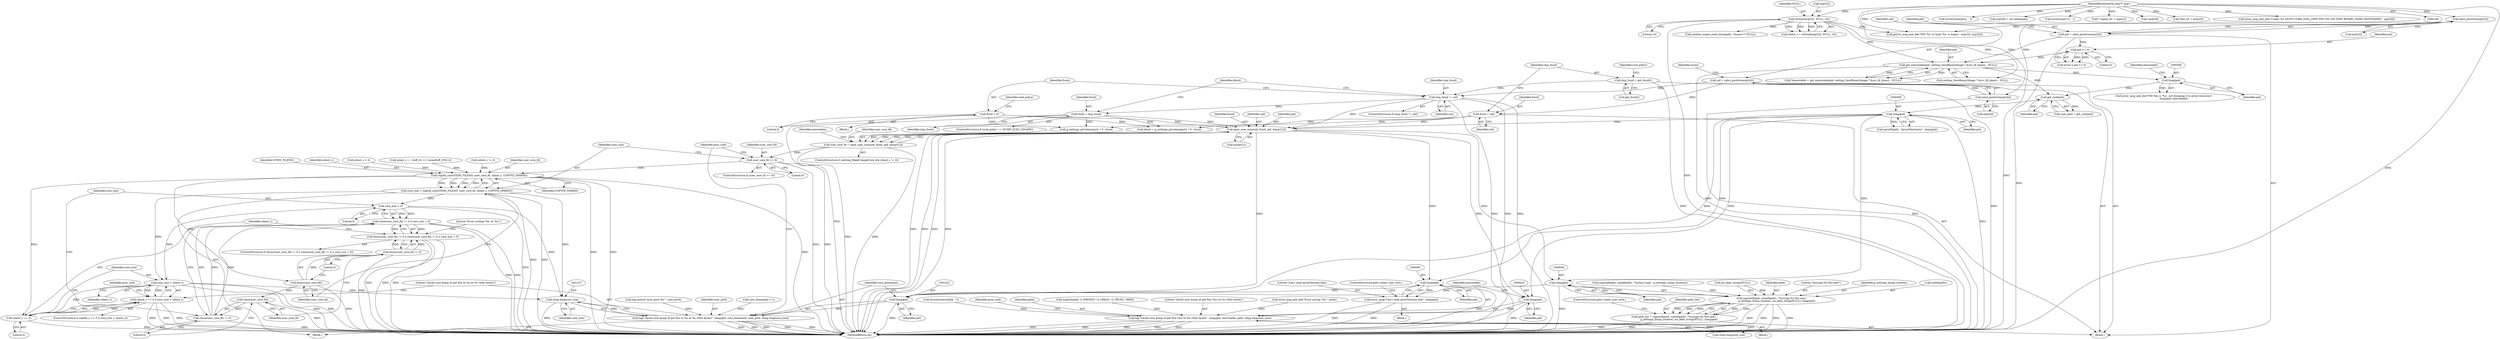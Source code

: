 digraph "0_abrt_8939398b82006ba1fec4ed491339fc075f43fc7c_1@API" {
"1000465" [label="(Call,open_user_core(uid, fsuid, pid, &argv[1]))"];
"1000428" [label="(Call,tmp_fsuid != uid)"];
"1000420" [label="(Call,tmp_fsuid = get_fsuid())"];
"1000315" [label="(Call,uid = xatoi_positive(argv[4]))"];
"1000317" [label="(Call,xatoi_positive(argv[4]))"];
"1000151" [label="(MethodParameterIn,char** argv)"];
"1000439" [label="(Call,fsuid = tmp_fsuid)"];
"1000432" [label="(Call,fsuid = 0)"];
"1000416" [label="(Call,fsuid = uid)"];
"1000407" [label="(Call,(long)pid)"];
"1000399" [label="(Call,get_cwd(pid))"];
"1000377" [label="(Call,get_executable(pid, setting_SaveBinaryImage ? &src_fd_binary : NULL))"];
"1000308" [label="(Call,pid = xatoi_positive(argv[3]))"];
"1000310" [label="(Call,xatoi_positive(argv[3]))"];
"1000324" [label="(Call,pid <= 0)"];
"1000277" [label="(Call,strtoull(argv[2], NULL, 10))"];
"1000393" [label="(Call,(long)pid)"];
"1000463" [label="(Call,user_core_fd = open_user_core(uid, fsuid, pid, &argv[1]))"];
"1001153" [label="(Call,user_core_fd >= 0)"];
"1001160" [label="(Call,copyfd_size(STDIN_FILENO, user_core_fd, ulimit_c, COPYFD_SPARSE))"];
"1001158" [label="(Call,core_size = copyfd_size(STDIN_FILENO, user_core_fd, ulimit_c, COPYFD_SPARSE))"];
"1001176" [label="(Call,core_size < 0)"];
"1001171" [label="(Call,close(user_core_fd) != 0 || core_size < 0)"];
"1001166" [label="(Call,fsync(user_core_fd) != 0 || close(user_core_fd) != 0 || core_size < 0)"];
"1001202" [label="(Call,core_size > ulimit_c)"];
"1001198" [label="(Call,ulimit_c == 0 || core_size > ulimit_c)"];
"1001226" [label="(Call,(long long)core_size)"];
"1001219" [label="(Call,log(\"Saved core dump of pid %lu to %s at %s (%llu bytes)\", (long)pid, core_basename, user_pwd, (long long)core_size))"];
"1001168" [label="(Call,fsync(user_core_fd))"];
"1001167" [label="(Call,fsync(user_core_fd) != 0)"];
"1001173" [label="(Call,close(user_core_fd))"];
"1001172" [label="(Call,close(user_core_fd) != 0)"];
"1001199" [label="(Call,ulimit_c == 0)"];
"1000480" [label="(Call,(long)pid)"];
"1000478" [label="(Call,error_msg(\"Can't read /proc/%lu/exe link\", (long)pid))"];
"1001221" [label="(Call,(long)pid)"];
"1000618" [label="(Call,(long)pid)"];
"1000616" [label="(Call,log(\"Saved core dump of pid %lu (%s) to %s (%llu bytes)\", (long)pid, executable, path, (long long)core_size))"];
"1000645" [label="(Call,(long)pid)"];
"1000637" [label="(Call,snprintf(path, sizeof(path), \"%s/ccpp-%s-%lu.new\",\n            g_settings_dump_location, iso_date_string(NULL), (long)pid))"];
"1000635" [label="(Call,path_len = snprintf(path, sizeof(path), \"%s/ccpp-%s-%lu.new\",\n            g_settings_dump_location, iso_date_string(NULL), (long)pid))"];
"1000316" [label="(Identifier,uid)"];
"1001160" [label="(Call,copyfd_size(STDIN_FILENO, user_core_fd, ulimit_c, COPYFD_SPARSE))"];
"1001175" [label="(Literal,0)"];
"1000639" [label="(Call,sizeof(path))"];
"1000480" [label="(Call,(long)pid)"];
"1000469" [label="(Call,&argv[1])"];
"1001200" [label="(Identifier,ulimit_c)"];
"1000645" [label="(Call,(long)pid)"];
"1000467" [label="(Identifier,fsuid)"];
"1000308" [label="(Call,pid = xatoi_positive(argv[3]))"];
"1000375" [label="(Call,*executable = get_executable(pid, setting_SaveBinaryImage ? &src_fd_binary : NULL))"];
"1001169" [label="(Identifier,user_core_fd)"];
"1000400" [label="(Identifier,pid)"];
"1000326" [label="(Literal,0)"];
"1000288" [label="(Call,ulimit_c = ~((off_t)1 << (sizeof(off_t)*8-1)))"];
"1001225" [label="(Identifier,user_pwd)"];
"1000395" [label="(Identifier,pid)"];
"1000460" [label="(Call,ulimit_c != 0)"];
"1000453" [label="(Call,g_settings_privatereports ? 0 : fsuid)"];
"1000318" [label="(Call,argv[4])"];
"1000203" [label="(Call,strchrnul(argv[i], ' '))"];
"1000422" [label="(Call,get_fsuid())"];
"1000431" [label="(Block,)"];
"1000281" [label="(Identifier,NULL)"];
"1001204" [label="(Identifier,ulimit_c)"];
"1001201" [label="(Literal,0)"];
"1000628" [label="(Identifier,proc_cwd)"];
"1000277" [label="(Call,strtoull(argv[2], NULL, 10))"];
"1000378" [label="(Identifier,pid)"];
"1000361" [label="(Call,argv[8] = uts.nodename)"];
"1000623" [label="(Call,(long long)core_size)"];
"1001170" [label="(Literal,0)"];
"1000184" [label="(Call,strchr(argv[1], ' '))"];
"1000396" [label="(Identifier,executable)"];
"1000345" [label="(Call,core_basename = s)"];
"1000420" [label="(Call,tmp_fsuid = get_fsuid())"];
"1001224" [label="(Identifier,core_basename)"];
"1001202" [label="(Call,core_size > ulimit_c)"];
"1000621" [label="(Identifier,executable)"];
"1000618" [label="(Call,(long)pid)"];
"1001164" [label="(Identifier,COPYFD_SPARSE)"];
"1001162" [label="(Identifier,user_core_fd)"];
"1000540" [label="(Call,snprintf(path, sizeof(path), \"%s/last-ccpp\", g_settings_dump_location))"];
"1000278" [label="(Call,argv[2])"];
"1000457" [label="(ControlStructure,if (setting_MakeCompatCore && ulimit_c != 0))"];
"1000429" [label="(Identifier,tmp_fsuid)"];
"1001171" [label="(Call,close(user_core_fd) != 0 || core_size < 0)"];
"1000151" [label="(MethodParameterIn,char** argv)"];
"1001165" [label="(ControlStructure,if (fsync(user_core_fd) != 0 || close(user_core_fd) != 0 || core_size < 0))"];
"1000636" [label="(Identifier,path_len)"];
"1001161" [label="(Identifier,STDIN_FILENO)"];
"1000635" [label="(Call,path_len = snprintf(path, sizeof(path), \"%s/ccpp-%s-%lu.new\",\n            g_settings_dump_location, iso_date_string(NULL), (long)pid))"];
"1001159" [label="(Identifier,core_size)"];
"1000322" [label="(Call,errno || pid <= 0)"];
"1000317" [label="(Call,xatoi_positive(argv[4]))"];
"1000310" [label="(Call,xatoi_positive(argv[3]))"];
"1000315" [label="(Call,uid = xatoi_positive(argv[4]))"];
"1000421" [label="(Identifier,tmp_fsuid)"];
"1000324" [label="(Call,pid <= 0)"];
"1000451" [label="(Call,dduid = g_settings_privatereports ? 0 : fsuid)"];
"1000478" [label="(Call,error_msg(\"Can't read /proc/%lu/exe link\", (long)pid))"];
"1000466" [label="(Identifier,uid)"];
"1000452" [label="(Identifier,dduid)"];
"1000425" [label="(Identifier,suid_policy)"];
"1000264" [label="(Call,* signal_str = argv[1])"];
"1000393" [label="(Call,(long)pid)"];
"1000464" [label="(Identifier,user_core_fd)"];
"1001163" [label="(Identifier,ulimit_c)"];
"1001177" [label="(Identifier,core_size)"];
"1001223" [label="(Identifier,pid)"];
"1000309" [label="(Identifier,pid)"];
"1000323" [label="(Identifier,errno)"];
"1000407" [label="(Call,(long)pid)"];
"1001220" [label="(Literal,\"Saved core dump of pid %lu to %s at %s (%llu bytes)\")"];
"1000647" [label="(Identifier,pid)"];
"1000649" [label="(ControlStructure,goto create_user_core;)"];
"1000353" [label="(Call,!argv[8])"];
"1000284" [label="(Call,ulimit_c < 0)"];
"1000416" [label="(Call,fsuid = uid)"];
"1000409" [label="(Identifier,pid)"];
"1001166" [label="(Call,fsync(user_core_fd) != 0 || close(user_core_fd) != 0 || core_size < 0)"];
"1001167" [label="(Call,fsync(user_core_fd) != 0)"];
"1001176" [label="(Call,core_size < 0)"];
"1000643" [label="(Call,iso_date_string(NULL))"];
"1000152" [label="(Block,)"];
"1001168" [label="(Call,fsync(user_core_fd))"];
"1000475" [label="(Identifier,executable)"];
"1000620" [label="(Identifier,pid)"];
"1001172" [label="(Call,close(user_core_fd) != 0)"];
"1000397" [label="(Call,user_pwd = get_cwd(pid))"];
"1001228" [label="(Identifier,core_size)"];
"1001208" [label="(Identifier,proc_cwd)"];
"1000637" [label="(Call,snprintf(path, sizeof(path), \"%s/ccpp-%s-%lu.new\",\n            g_settings_dump_location, iso_date_string(NULL), (long)pid))"];
"1000463" [label="(Call,user_core_fd = open_user_core(uid, fsuid, pid, &argv[1]))"];
"1000302" [label="(Call,*pid_str = argv[3])"];
"1001197" [label="(ControlStructure,if (ulimit_c == 0 || core_size > ulimit_c))"];
"1000568" [label="(Block,)"];
"1000616" [label="(Call,log(\"Saved core dump of pid %lu (%s) to %s (%llu bytes)\", (long)pid, executable, path, (long long)core_size))"];
"1000439" [label="(Call,fsuid = tmp_fsuid)"];
"1000311" [label="(Call,argv[3])"];
"1001203" [label="(Identifier,core_size)"];
"1000638" [label="(Identifier,path)"];
"1000437" [label="(Identifier,suid_policy)"];
"1000465" [label="(Call,open_user_core(uid, fsuid, pid, &argv[1]))"];
"1000433" [label="(Identifier,fsuid)"];
"1001226" [label="(Call,(long long)core_size)"];
"1000401" [label="(Call,log_notice(\"user_pwd:'%s'\", user_pwd))"];
"1000483" [label="(ControlStructure,goto create_user_core;)"];
"1000377" [label="(Call,get_executable(pid, setting_SaveBinaryImage ? &src_fd_binary : NULL))"];
"1000391" [label="(Call,error_msg_and_die(\"PID %lu is '%s', not dumping it to avoid recursion\",\n                        (long)pid, executable))"];
"1000325" [label="(Identifier,pid)"];
"1000428" [label="(Call,tmp_fsuid != uid)"];
"1000275" [label="(Call,ulimit_c = strtoull(argv[2], NULL, 10))"];
"1001158" [label="(Call,core_size = copyfd_size(STDIN_FILENO, user_core_fd, ulimit_c, COPYFD_SPARSE))"];
"1000641" [label="(Literal,\"%s/ccpp-%s-%lu.new\")"];
"1000282" [label="(Literal,10)"];
"1000622" [label="(Identifier,path)"];
"1000586" [label="(Call,xopen3(path, O_WRONLY | O_CREAT | O_TRUNC, 0600))"];
"1000178" [label="(Call,error_msg_and_die(\"Usage: %s SIGNO CORE_SIZE_LIMIT PID UID GID TIME BINARY_NAME [HOSTNAME]\", argv[0]))"];
"1001221" [label="(Call,(long)pid)"];
"1000479" [label="(Literal,\"Can't read /proc/%lu/exe link\")"];
"1000404" [label="(Call,sprintf(path, \"/proc/%lu/status\", (long)pid))"];
"1001154" [label="(Identifier,user_core_fd)"];
"1000440" [label="(Identifier,fsuid)"];
"1001178" [label="(Literal,0)"];
"1000477" [label="(Block,)"];
"1001198" [label="(Call,ulimit_c == 0 || core_size > ulimit_c)"];
"1000482" [label="(Identifier,pid)"];
"1000328" [label="(Call,perror_msg_and_die(\"PID '%s' or limit '%s' is bogus\", argv[3], argv[2]))"];
"1001231" [label="(Identifier,proc_cwd)"];
"1000379" [label="(Call,setting_SaveBinaryImage ? &src_fd_binary : NULL)"];
"1000468" [label="(Identifier,pid)"];
"1000617" [label="(Literal,\"Saved core dump of pid %lu (%s) to %s (%llu bytes)\")"];
"1000399" [label="(Call,get_cwd(pid))"];
"1000434" [label="(Literal,0)"];
"1000441" [label="(Identifier,tmp_fsuid)"];
"1001174" [label="(Identifier,user_core_fd)"];
"1000427" [label="(ControlStructure,if (tmp_fsuid != uid))"];
"1000613" [label="(Call,error_msg_and_die(\"Error saving '%s'\", path))"];
"1000430" [label="(Identifier,uid)"];
"1001152" [label="(ControlStructure,if (user_core_fd >= 0))"];
"1000555" [label="(Call,strrchr(executable, '/'))"];
"1001181" [label="(Literal,\"Error writing '%s' at '%s'\")"];
"1000435" [label="(ControlStructure,if (suid_policy == DUMP_SUID_UNSAFE))"];
"1001156" [label="(Block,)"];
"1000432" [label="(Call,fsuid = 0)"];
"1001219" [label="(Call,log(\"Saved core dump of pid %lu to %s at %s (%llu bytes)\", (long)pid, core_basename, user_pwd, (long long)core_size))"];
"1000417" [label="(Identifier,fsuid)"];
"1001153" [label="(Call,user_core_fd >= 0)"];
"1000642" [label="(Identifier,g_settings_dump_location)"];
"1001199" [label="(Call,ulimit_c == 0)"];
"1001237" [label="(MethodReturn,int)"];
"1000418" [label="(Identifier,uid)"];
"1000412" [label="(Call,xmalloc_xopen_read_close(path, /*maxsz:*/ NULL))"];
"1001173" [label="(Call,close(user_core_fd))"];
"1001155" [label="(Literal,0)"];
"1000465" -> "1000463"  [label="AST: "];
"1000465" -> "1000469"  [label="CFG: "];
"1000466" -> "1000465"  [label="AST: "];
"1000467" -> "1000465"  [label="AST: "];
"1000468" -> "1000465"  [label="AST: "];
"1000469" -> "1000465"  [label="AST: "];
"1000463" -> "1000465"  [label="CFG: "];
"1000465" -> "1001237"  [label="DDG: "];
"1000465" -> "1001237"  [label="DDG: "];
"1000465" -> "1001237"  [label="DDG: "];
"1000465" -> "1001237"  [label="DDG: "];
"1000465" -> "1000463"  [label="DDG: "];
"1000465" -> "1000463"  [label="DDG: "];
"1000465" -> "1000463"  [label="DDG: "];
"1000465" -> "1000463"  [label="DDG: "];
"1000428" -> "1000465"  [label="DDG: "];
"1000439" -> "1000465"  [label="DDG: "];
"1000432" -> "1000465"  [label="DDG: "];
"1000416" -> "1000465"  [label="DDG: "];
"1000407" -> "1000465"  [label="DDG: "];
"1000465" -> "1000480"  [label="DDG: "];
"1000465" -> "1000618"  [label="DDG: "];
"1000465" -> "1000645"  [label="DDG: "];
"1000465" -> "1001221"  [label="DDG: "];
"1000428" -> "1000427"  [label="AST: "];
"1000428" -> "1000430"  [label="CFG: "];
"1000429" -> "1000428"  [label="AST: "];
"1000430" -> "1000428"  [label="AST: "];
"1000433" -> "1000428"  [label="CFG: "];
"1000452" -> "1000428"  [label="CFG: "];
"1000428" -> "1001237"  [label="DDG: "];
"1000428" -> "1001237"  [label="DDG: "];
"1000428" -> "1001237"  [label="DDG: "];
"1000420" -> "1000428"  [label="DDG: "];
"1000315" -> "1000428"  [label="DDG: "];
"1000428" -> "1000439"  [label="DDG: "];
"1000420" -> "1000152"  [label="AST: "];
"1000420" -> "1000422"  [label="CFG: "];
"1000421" -> "1000420"  [label="AST: "];
"1000422" -> "1000420"  [label="AST: "];
"1000425" -> "1000420"  [label="CFG: "];
"1000420" -> "1001237"  [label="DDG: "];
"1000315" -> "1000152"  [label="AST: "];
"1000315" -> "1000317"  [label="CFG: "];
"1000316" -> "1000315"  [label="AST: "];
"1000317" -> "1000315"  [label="AST: "];
"1000323" -> "1000315"  [label="CFG: "];
"1000315" -> "1001237"  [label="DDG: "];
"1000317" -> "1000315"  [label="DDG: "];
"1000315" -> "1000416"  [label="DDG: "];
"1000317" -> "1000318"  [label="CFG: "];
"1000318" -> "1000317"  [label="AST: "];
"1000317" -> "1001237"  [label="DDG: "];
"1000151" -> "1000317"  [label="DDG: "];
"1000151" -> "1000149"  [label="AST: "];
"1000151" -> "1001237"  [label="DDG: "];
"1000151" -> "1000178"  [label="DDG: "];
"1000151" -> "1000184"  [label="DDG: "];
"1000151" -> "1000203"  [label="DDG: "];
"1000151" -> "1000264"  [label="DDG: "];
"1000151" -> "1000277"  [label="DDG: "];
"1000151" -> "1000302"  [label="DDG: "];
"1000151" -> "1000310"  [label="DDG: "];
"1000151" -> "1000328"  [label="DDG: "];
"1000151" -> "1000353"  [label="DDG: "];
"1000151" -> "1000361"  [label="DDG: "];
"1000439" -> "1000435"  [label="AST: "];
"1000439" -> "1000441"  [label="CFG: "];
"1000440" -> "1000439"  [label="AST: "];
"1000441" -> "1000439"  [label="AST: "];
"1000452" -> "1000439"  [label="CFG: "];
"1000439" -> "1001237"  [label="DDG: "];
"1000439" -> "1000451"  [label="DDG: "];
"1000439" -> "1000453"  [label="DDG: "];
"1000432" -> "1000431"  [label="AST: "];
"1000432" -> "1000434"  [label="CFG: "];
"1000433" -> "1000432"  [label="AST: "];
"1000434" -> "1000432"  [label="AST: "];
"1000437" -> "1000432"  [label="CFG: "];
"1000432" -> "1000451"  [label="DDG: "];
"1000432" -> "1000453"  [label="DDG: "];
"1000416" -> "1000152"  [label="AST: "];
"1000416" -> "1000418"  [label="CFG: "];
"1000417" -> "1000416"  [label="AST: "];
"1000418" -> "1000416"  [label="AST: "];
"1000421" -> "1000416"  [label="CFG: "];
"1000416" -> "1000451"  [label="DDG: "];
"1000416" -> "1000453"  [label="DDG: "];
"1000407" -> "1000404"  [label="AST: "];
"1000407" -> "1000409"  [label="CFG: "];
"1000408" -> "1000407"  [label="AST: "];
"1000409" -> "1000407"  [label="AST: "];
"1000404" -> "1000407"  [label="CFG: "];
"1000407" -> "1001237"  [label="DDG: "];
"1000407" -> "1000404"  [label="DDG: "];
"1000399" -> "1000407"  [label="DDG: "];
"1000407" -> "1000480"  [label="DDG: "];
"1000407" -> "1000618"  [label="DDG: "];
"1000407" -> "1000645"  [label="DDG: "];
"1000407" -> "1001221"  [label="DDG: "];
"1000399" -> "1000397"  [label="AST: "];
"1000399" -> "1000400"  [label="CFG: "];
"1000400" -> "1000399"  [label="AST: "];
"1000397" -> "1000399"  [label="CFG: "];
"1000399" -> "1000397"  [label="DDG: "];
"1000377" -> "1000399"  [label="DDG: "];
"1000393" -> "1000399"  [label="DDG: "];
"1000377" -> "1000375"  [label="AST: "];
"1000377" -> "1000379"  [label="CFG: "];
"1000378" -> "1000377"  [label="AST: "];
"1000379" -> "1000377"  [label="AST: "];
"1000375" -> "1000377"  [label="CFG: "];
"1000377" -> "1001237"  [label="DDG: "];
"1000377" -> "1000375"  [label="DDG: "];
"1000377" -> "1000375"  [label="DDG: "];
"1000308" -> "1000377"  [label="DDG: "];
"1000324" -> "1000377"  [label="DDG: "];
"1000277" -> "1000377"  [label="DDG: "];
"1000377" -> "1000393"  [label="DDG: "];
"1000308" -> "1000152"  [label="AST: "];
"1000308" -> "1000310"  [label="CFG: "];
"1000309" -> "1000308"  [label="AST: "];
"1000310" -> "1000308"  [label="AST: "];
"1000316" -> "1000308"  [label="CFG: "];
"1000308" -> "1001237"  [label="DDG: "];
"1000310" -> "1000308"  [label="DDG: "];
"1000308" -> "1000324"  [label="DDG: "];
"1000310" -> "1000311"  [label="CFG: "];
"1000311" -> "1000310"  [label="AST: "];
"1000310" -> "1001237"  [label="DDG: "];
"1000310" -> "1000328"  [label="DDG: "];
"1000324" -> "1000322"  [label="AST: "];
"1000324" -> "1000326"  [label="CFG: "];
"1000325" -> "1000324"  [label="AST: "];
"1000326" -> "1000324"  [label="AST: "];
"1000322" -> "1000324"  [label="CFG: "];
"1000324" -> "1000322"  [label="DDG: "];
"1000324" -> "1000322"  [label="DDG: "];
"1000277" -> "1000275"  [label="AST: "];
"1000277" -> "1000282"  [label="CFG: "];
"1000278" -> "1000277"  [label="AST: "];
"1000281" -> "1000277"  [label="AST: "];
"1000282" -> "1000277"  [label="AST: "];
"1000275" -> "1000277"  [label="CFG: "];
"1000277" -> "1001237"  [label="DDG: "];
"1000277" -> "1000275"  [label="DDG: "];
"1000277" -> "1000275"  [label="DDG: "];
"1000277" -> "1000275"  [label="DDG: "];
"1000277" -> "1000328"  [label="DDG: "];
"1000277" -> "1000379"  [label="DDG: "];
"1000277" -> "1000412"  [label="DDG: "];
"1000393" -> "1000391"  [label="AST: "];
"1000393" -> "1000395"  [label="CFG: "];
"1000394" -> "1000393"  [label="AST: "];
"1000395" -> "1000393"  [label="AST: "];
"1000396" -> "1000393"  [label="CFG: "];
"1000393" -> "1000391"  [label="DDG: "];
"1000463" -> "1000457"  [label="AST: "];
"1000464" -> "1000463"  [label="AST: "];
"1000475" -> "1000463"  [label="CFG: "];
"1000463" -> "1001237"  [label="DDG: "];
"1000463" -> "1001237"  [label="DDG: "];
"1000463" -> "1001153"  [label="DDG: "];
"1001153" -> "1001152"  [label="AST: "];
"1001153" -> "1001155"  [label="CFG: "];
"1001154" -> "1001153"  [label="AST: "];
"1001155" -> "1001153"  [label="AST: "];
"1001159" -> "1001153"  [label="CFG: "];
"1001231" -> "1001153"  [label="CFG: "];
"1001153" -> "1001237"  [label="DDG: "];
"1001153" -> "1001237"  [label="DDG: "];
"1001153" -> "1001160"  [label="DDG: "];
"1001160" -> "1001158"  [label="AST: "];
"1001160" -> "1001164"  [label="CFG: "];
"1001161" -> "1001160"  [label="AST: "];
"1001162" -> "1001160"  [label="AST: "];
"1001163" -> "1001160"  [label="AST: "];
"1001164" -> "1001160"  [label="AST: "];
"1001158" -> "1001160"  [label="CFG: "];
"1001160" -> "1001237"  [label="DDG: "];
"1001160" -> "1001237"  [label="DDG: "];
"1001160" -> "1001237"  [label="DDG: "];
"1001160" -> "1001158"  [label="DDG: "];
"1001160" -> "1001158"  [label="DDG: "];
"1001160" -> "1001158"  [label="DDG: "];
"1001160" -> "1001158"  [label="DDG: "];
"1000460" -> "1001160"  [label="DDG: "];
"1000284" -> "1001160"  [label="DDG: "];
"1000288" -> "1001160"  [label="DDG: "];
"1001160" -> "1001168"  [label="DDG: "];
"1001160" -> "1001199"  [label="DDG: "];
"1001158" -> "1001156"  [label="AST: "];
"1001159" -> "1001158"  [label="AST: "];
"1001169" -> "1001158"  [label="CFG: "];
"1001158" -> "1001237"  [label="DDG: "];
"1001158" -> "1001237"  [label="DDG: "];
"1001158" -> "1001176"  [label="DDG: "];
"1001158" -> "1001202"  [label="DDG: "];
"1001158" -> "1001226"  [label="DDG: "];
"1001176" -> "1001171"  [label="AST: "];
"1001176" -> "1001178"  [label="CFG: "];
"1001177" -> "1001176"  [label="AST: "];
"1001178" -> "1001176"  [label="AST: "];
"1001171" -> "1001176"  [label="CFG: "];
"1001176" -> "1001237"  [label="DDG: "];
"1001176" -> "1001171"  [label="DDG: "];
"1001176" -> "1001171"  [label="DDG: "];
"1001176" -> "1001202"  [label="DDG: "];
"1001176" -> "1001226"  [label="DDG: "];
"1001171" -> "1001166"  [label="AST: "];
"1001171" -> "1001172"  [label="CFG: "];
"1001172" -> "1001171"  [label="AST: "];
"1001166" -> "1001171"  [label="CFG: "];
"1001171" -> "1001237"  [label="DDG: "];
"1001171" -> "1001237"  [label="DDG: "];
"1001171" -> "1001166"  [label="DDG: "];
"1001171" -> "1001166"  [label="DDG: "];
"1001172" -> "1001171"  [label="DDG: "];
"1001172" -> "1001171"  [label="DDG: "];
"1001166" -> "1001165"  [label="AST: "];
"1001166" -> "1001167"  [label="CFG: "];
"1001167" -> "1001166"  [label="AST: "];
"1001181" -> "1001166"  [label="CFG: "];
"1001200" -> "1001166"  [label="CFG: "];
"1001166" -> "1001237"  [label="DDG: "];
"1001166" -> "1001237"  [label="DDG: "];
"1001166" -> "1001237"  [label="DDG: "];
"1001167" -> "1001166"  [label="DDG: "];
"1001167" -> "1001166"  [label="DDG: "];
"1001202" -> "1001198"  [label="AST: "];
"1001202" -> "1001204"  [label="CFG: "];
"1001203" -> "1001202"  [label="AST: "];
"1001204" -> "1001202"  [label="AST: "];
"1001198" -> "1001202"  [label="CFG: "];
"1001202" -> "1001237"  [label="DDG: "];
"1001202" -> "1001237"  [label="DDG: "];
"1001202" -> "1001198"  [label="DDG: "];
"1001202" -> "1001198"  [label="DDG: "];
"1001199" -> "1001202"  [label="DDG: "];
"1001202" -> "1001226"  [label="DDG: "];
"1001198" -> "1001197"  [label="AST: "];
"1001198" -> "1001199"  [label="CFG: "];
"1001199" -> "1001198"  [label="AST: "];
"1001208" -> "1001198"  [label="CFG: "];
"1001220" -> "1001198"  [label="CFG: "];
"1001198" -> "1001237"  [label="DDG: "];
"1001198" -> "1001237"  [label="DDG: "];
"1001198" -> "1001237"  [label="DDG: "];
"1001199" -> "1001198"  [label="DDG: "];
"1001199" -> "1001198"  [label="DDG: "];
"1001226" -> "1001219"  [label="AST: "];
"1001226" -> "1001228"  [label="CFG: "];
"1001227" -> "1001226"  [label="AST: "];
"1001228" -> "1001226"  [label="AST: "];
"1001219" -> "1001226"  [label="CFG: "];
"1001226" -> "1001237"  [label="DDG: "];
"1001226" -> "1001219"  [label="DDG: "];
"1001219" -> "1001156"  [label="AST: "];
"1001220" -> "1001219"  [label="AST: "];
"1001221" -> "1001219"  [label="AST: "];
"1001224" -> "1001219"  [label="AST: "];
"1001225" -> "1001219"  [label="AST: "];
"1001231" -> "1001219"  [label="CFG: "];
"1001219" -> "1001237"  [label="DDG: "];
"1001219" -> "1001237"  [label="DDG: "];
"1001219" -> "1001237"  [label="DDG: "];
"1001219" -> "1001237"  [label="DDG: "];
"1001219" -> "1001237"  [label="DDG: "];
"1001221" -> "1001219"  [label="DDG: "];
"1000345" -> "1001219"  [label="DDG: "];
"1000401" -> "1001219"  [label="DDG: "];
"1001168" -> "1001167"  [label="AST: "];
"1001168" -> "1001169"  [label="CFG: "];
"1001169" -> "1001168"  [label="AST: "];
"1001170" -> "1001168"  [label="CFG: "];
"1001168" -> "1001237"  [label="DDG: "];
"1001168" -> "1001167"  [label="DDG: "];
"1001168" -> "1001173"  [label="DDG: "];
"1001167" -> "1001170"  [label="CFG: "];
"1001170" -> "1001167"  [label="AST: "];
"1001174" -> "1001167"  [label="CFG: "];
"1001167" -> "1001237"  [label="DDG: "];
"1001173" -> "1001172"  [label="AST: "];
"1001173" -> "1001174"  [label="CFG: "];
"1001174" -> "1001173"  [label="AST: "];
"1001175" -> "1001173"  [label="CFG: "];
"1001173" -> "1001237"  [label="DDG: "];
"1001173" -> "1001172"  [label="DDG: "];
"1001172" -> "1001175"  [label="CFG: "];
"1001175" -> "1001172"  [label="AST: "];
"1001177" -> "1001172"  [label="CFG: "];
"1001172" -> "1001237"  [label="DDG: "];
"1001199" -> "1001201"  [label="CFG: "];
"1001200" -> "1001199"  [label="AST: "];
"1001201" -> "1001199"  [label="AST: "];
"1001203" -> "1001199"  [label="CFG: "];
"1001199" -> "1001237"  [label="DDG: "];
"1000480" -> "1000478"  [label="AST: "];
"1000480" -> "1000482"  [label="CFG: "];
"1000481" -> "1000480"  [label="AST: "];
"1000482" -> "1000480"  [label="AST: "];
"1000478" -> "1000480"  [label="CFG: "];
"1000480" -> "1001237"  [label="DDG: "];
"1000480" -> "1000478"  [label="DDG: "];
"1000480" -> "1001221"  [label="DDG: "];
"1000478" -> "1000477"  [label="AST: "];
"1000479" -> "1000478"  [label="AST: "];
"1000483" -> "1000478"  [label="CFG: "];
"1000478" -> "1001237"  [label="DDG: "];
"1000478" -> "1001237"  [label="DDG: "];
"1001221" -> "1001223"  [label="CFG: "];
"1001222" -> "1001221"  [label="AST: "];
"1001223" -> "1001221"  [label="AST: "];
"1001224" -> "1001221"  [label="CFG: "];
"1001221" -> "1001237"  [label="DDG: "];
"1000645" -> "1001221"  [label="DDG: "];
"1000618" -> "1000616"  [label="AST: "];
"1000618" -> "1000620"  [label="CFG: "];
"1000619" -> "1000618"  [label="AST: "];
"1000620" -> "1000618"  [label="AST: "];
"1000621" -> "1000618"  [label="CFG: "];
"1000618" -> "1001237"  [label="DDG: "];
"1000618" -> "1000616"  [label="DDG: "];
"1000616" -> "1000568"  [label="AST: "];
"1000616" -> "1000623"  [label="CFG: "];
"1000617" -> "1000616"  [label="AST: "];
"1000621" -> "1000616"  [label="AST: "];
"1000622" -> "1000616"  [label="AST: "];
"1000623" -> "1000616"  [label="AST: "];
"1000628" -> "1000616"  [label="CFG: "];
"1000616" -> "1001237"  [label="DDG: "];
"1000616" -> "1001237"  [label="DDG: "];
"1000616" -> "1001237"  [label="DDG: "];
"1000616" -> "1001237"  [label="DDG: "];
"1000616" -> "1001237"  [label="DDG: "];
"1000555" -> "1000616"  [label="DDG: "];
"1000586" -> "1000616"  [label="DDG: "];
"1000613" -> "1000616"  [label="DDG: "];
"1000623" -> "1000616"  [label="DDG: "];
"1000645" -> "1000637"  [label="AST: "];
"1000645" -> "1000647"  [label="CFG: "];
"1000646" -> "1000645"  [label="AST: "];
"1000647" -> "1000645"  [label="AST: "];
"1000637" -> "1000645"  [label="CFG: "];
"1000645" -> "1001237"  [label="DDG: "];
"1000645" -> "1000637"  [label="DDG: "];
"1000637" -> "1000635"  [label="AST: "];
"1000638" -> "1000637"  [label="AST: "];
"1000639" -> "1000637"  [label="AST: "];
"1000641" -> "1000637"  [label="AST: "];
"1000642" -> "1000637"  [label="AST: "];
"1000643" -> "1000637"  [label="AST: "];
"1000635" -> "1000637"  [label="CFG: "];
"1000637" -> "1001237"  [label="DDG: "];
"1000637" -> "1001237"  [label="DDG: "];
"1000637" -> "1001237"  [label="DDG: "];
"1000637" -> "1001237"  [label="DDG: "];
"1000637" -> "1000635"  [label="DDG: "];
"1000637" -> "1000635"  [label="DDG: "];
"1000637" -> "1000635"  [label="DDG: "];
"1000637" -> "1000635"  [label="DDG: "];
"1000637" -> "1000635"  [label="DDG: "];
"1000540" -> "1000637"  [label="DDG: "];
"1000643" -> "1000637"  [label="DDG: "];
"1000635" -> "1000152"  [label="AST: "];
"1000636" -> "1000635"  [label="AST: "];
"1000649" -> "1000635"  [label="CFG: "];
"1000635" -> "1001237"  [label="DDG: "];
"1000635" -> "1001237"  [label="DDG: "];
}

